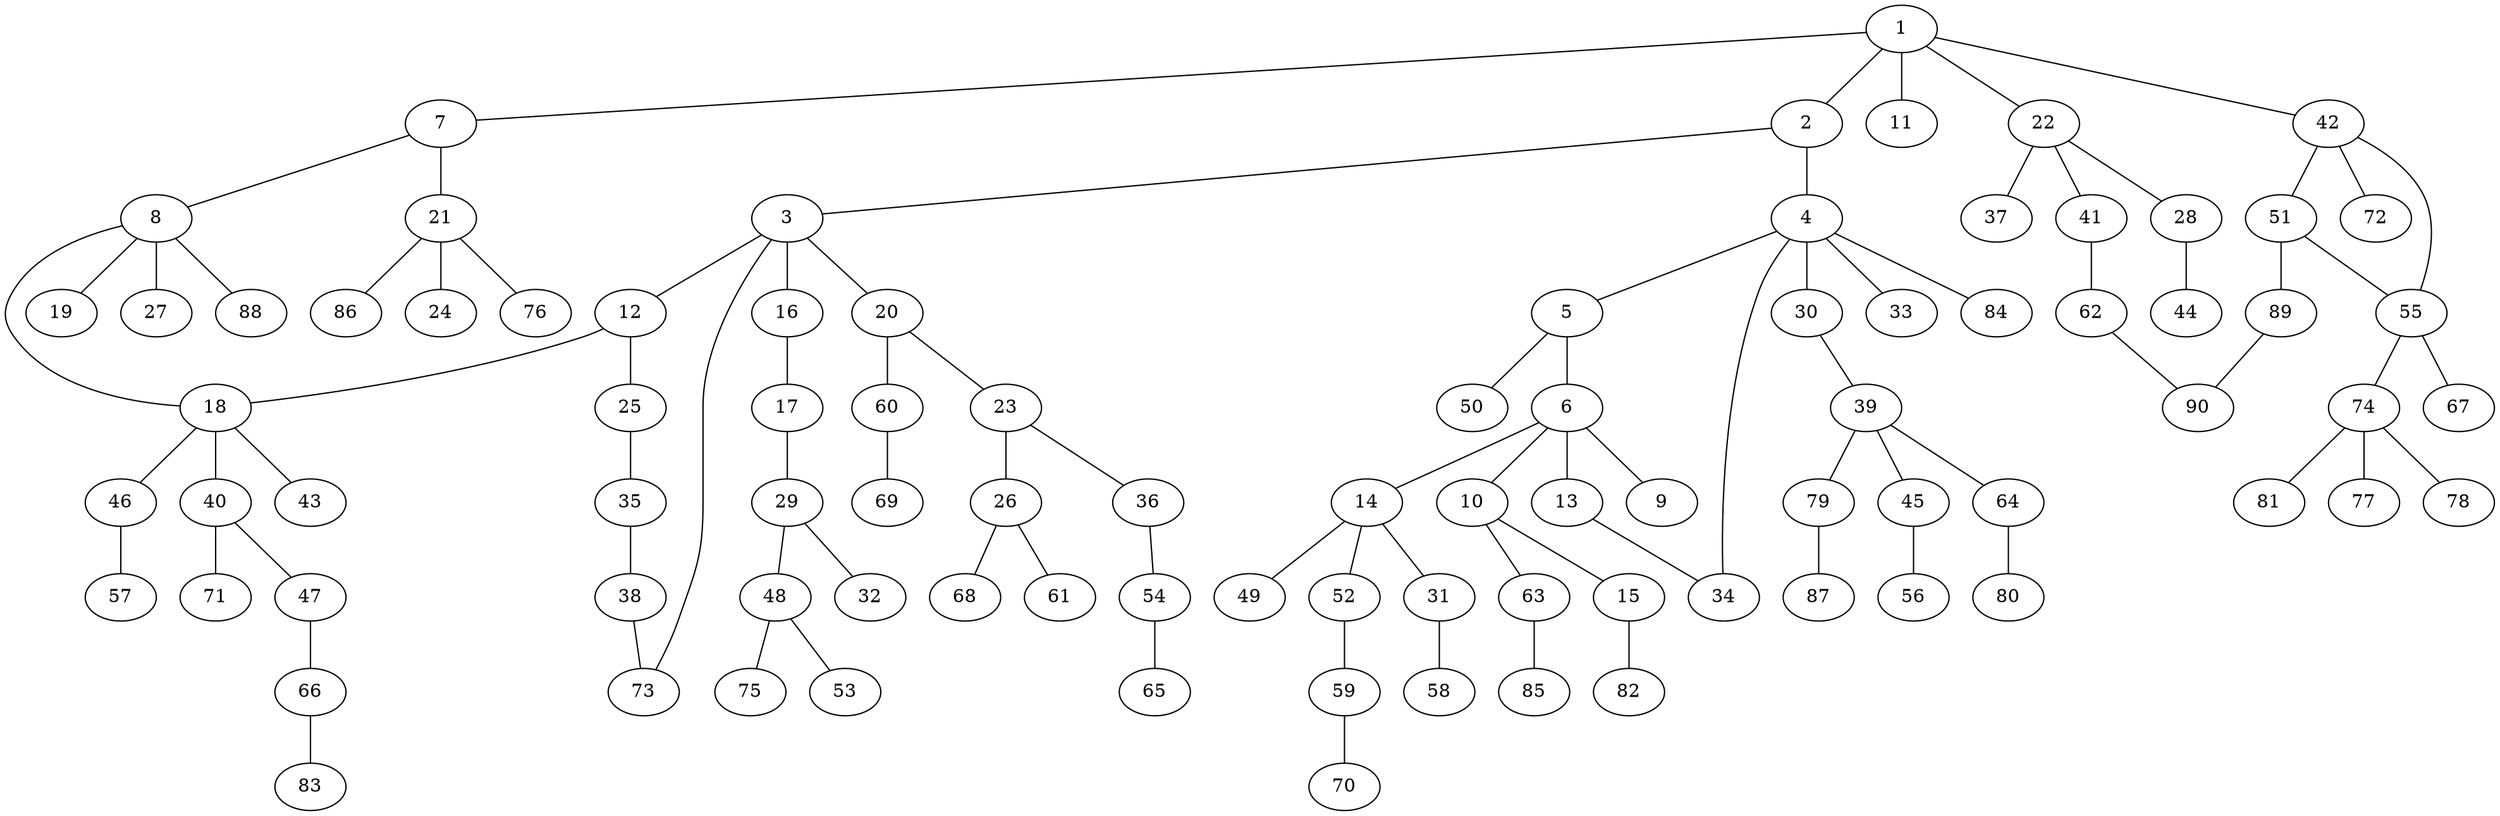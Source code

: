 graph graphname {1--2
1--7
1--11
1--22
1--42
2--3
2--4
3--12
3--16
3--20
3--73
4--5
4--30
4--33
4--34
4--84
5--6
5--50
6--9
6--10
6--13
6--14
7--8
7--21
8--18
8--19
8--27
8--88
10--15
10--63
12--18
12--25
13--34
14--31
14--49
14--52
15--82
16--17
17--29
18--40
18--43
18--46
20--23
20--60
21--24
21--76
21--86
22--28
22--37
22--41
23--26
23--36
25--35
26--61
26--68
28--44
29--32
29--48
30--39
31--58
35--38
36--54
38--73
39--45
39--64
39--79
40--47
40--71
41--62
42--51
42--55
42--72
45--56
46--57
47--66
48--53
48--75
51--55
51--89
52--59
54--65
55--67
55--74
59--70
60--69
62--90
63--85
64--80
66--83
74--77
74--78
74--81
79--87
89--90
}